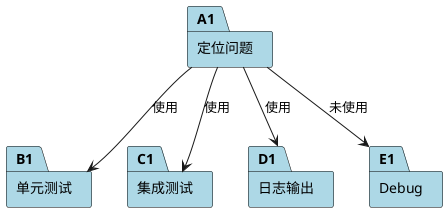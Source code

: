 @startuml
skinparam packageStyle rectangle
skinparam package {
  BackgroundColor #ADD8E6
  BorderColor Black
  FontColor Black
}
package "定位问题" as A1
package "单元测试" as B1
package "集成测试" as C1
package "日志输出" as D1
package "Debug" as E1
A1 --> B1 : "使用"
A1 --> C1 : "使用"
A1 --> D1 : "使用"
A1 --> E1 : "未使用"
@enduml

@startuml
skinparam packageStyle rectangle
skinparam package {
  BackgroundColor #90EE90
  BorderColor Black
  FontColor Black
}
package "VSCode Debug" as A2
package "调试概念" as B2
package "调试作用" as C2
package "调试知识点" as D2
A2 --> B2 : "包含"
A2 --> C2 : "包含"
A2 --> D2 : "包含"
@enduml
